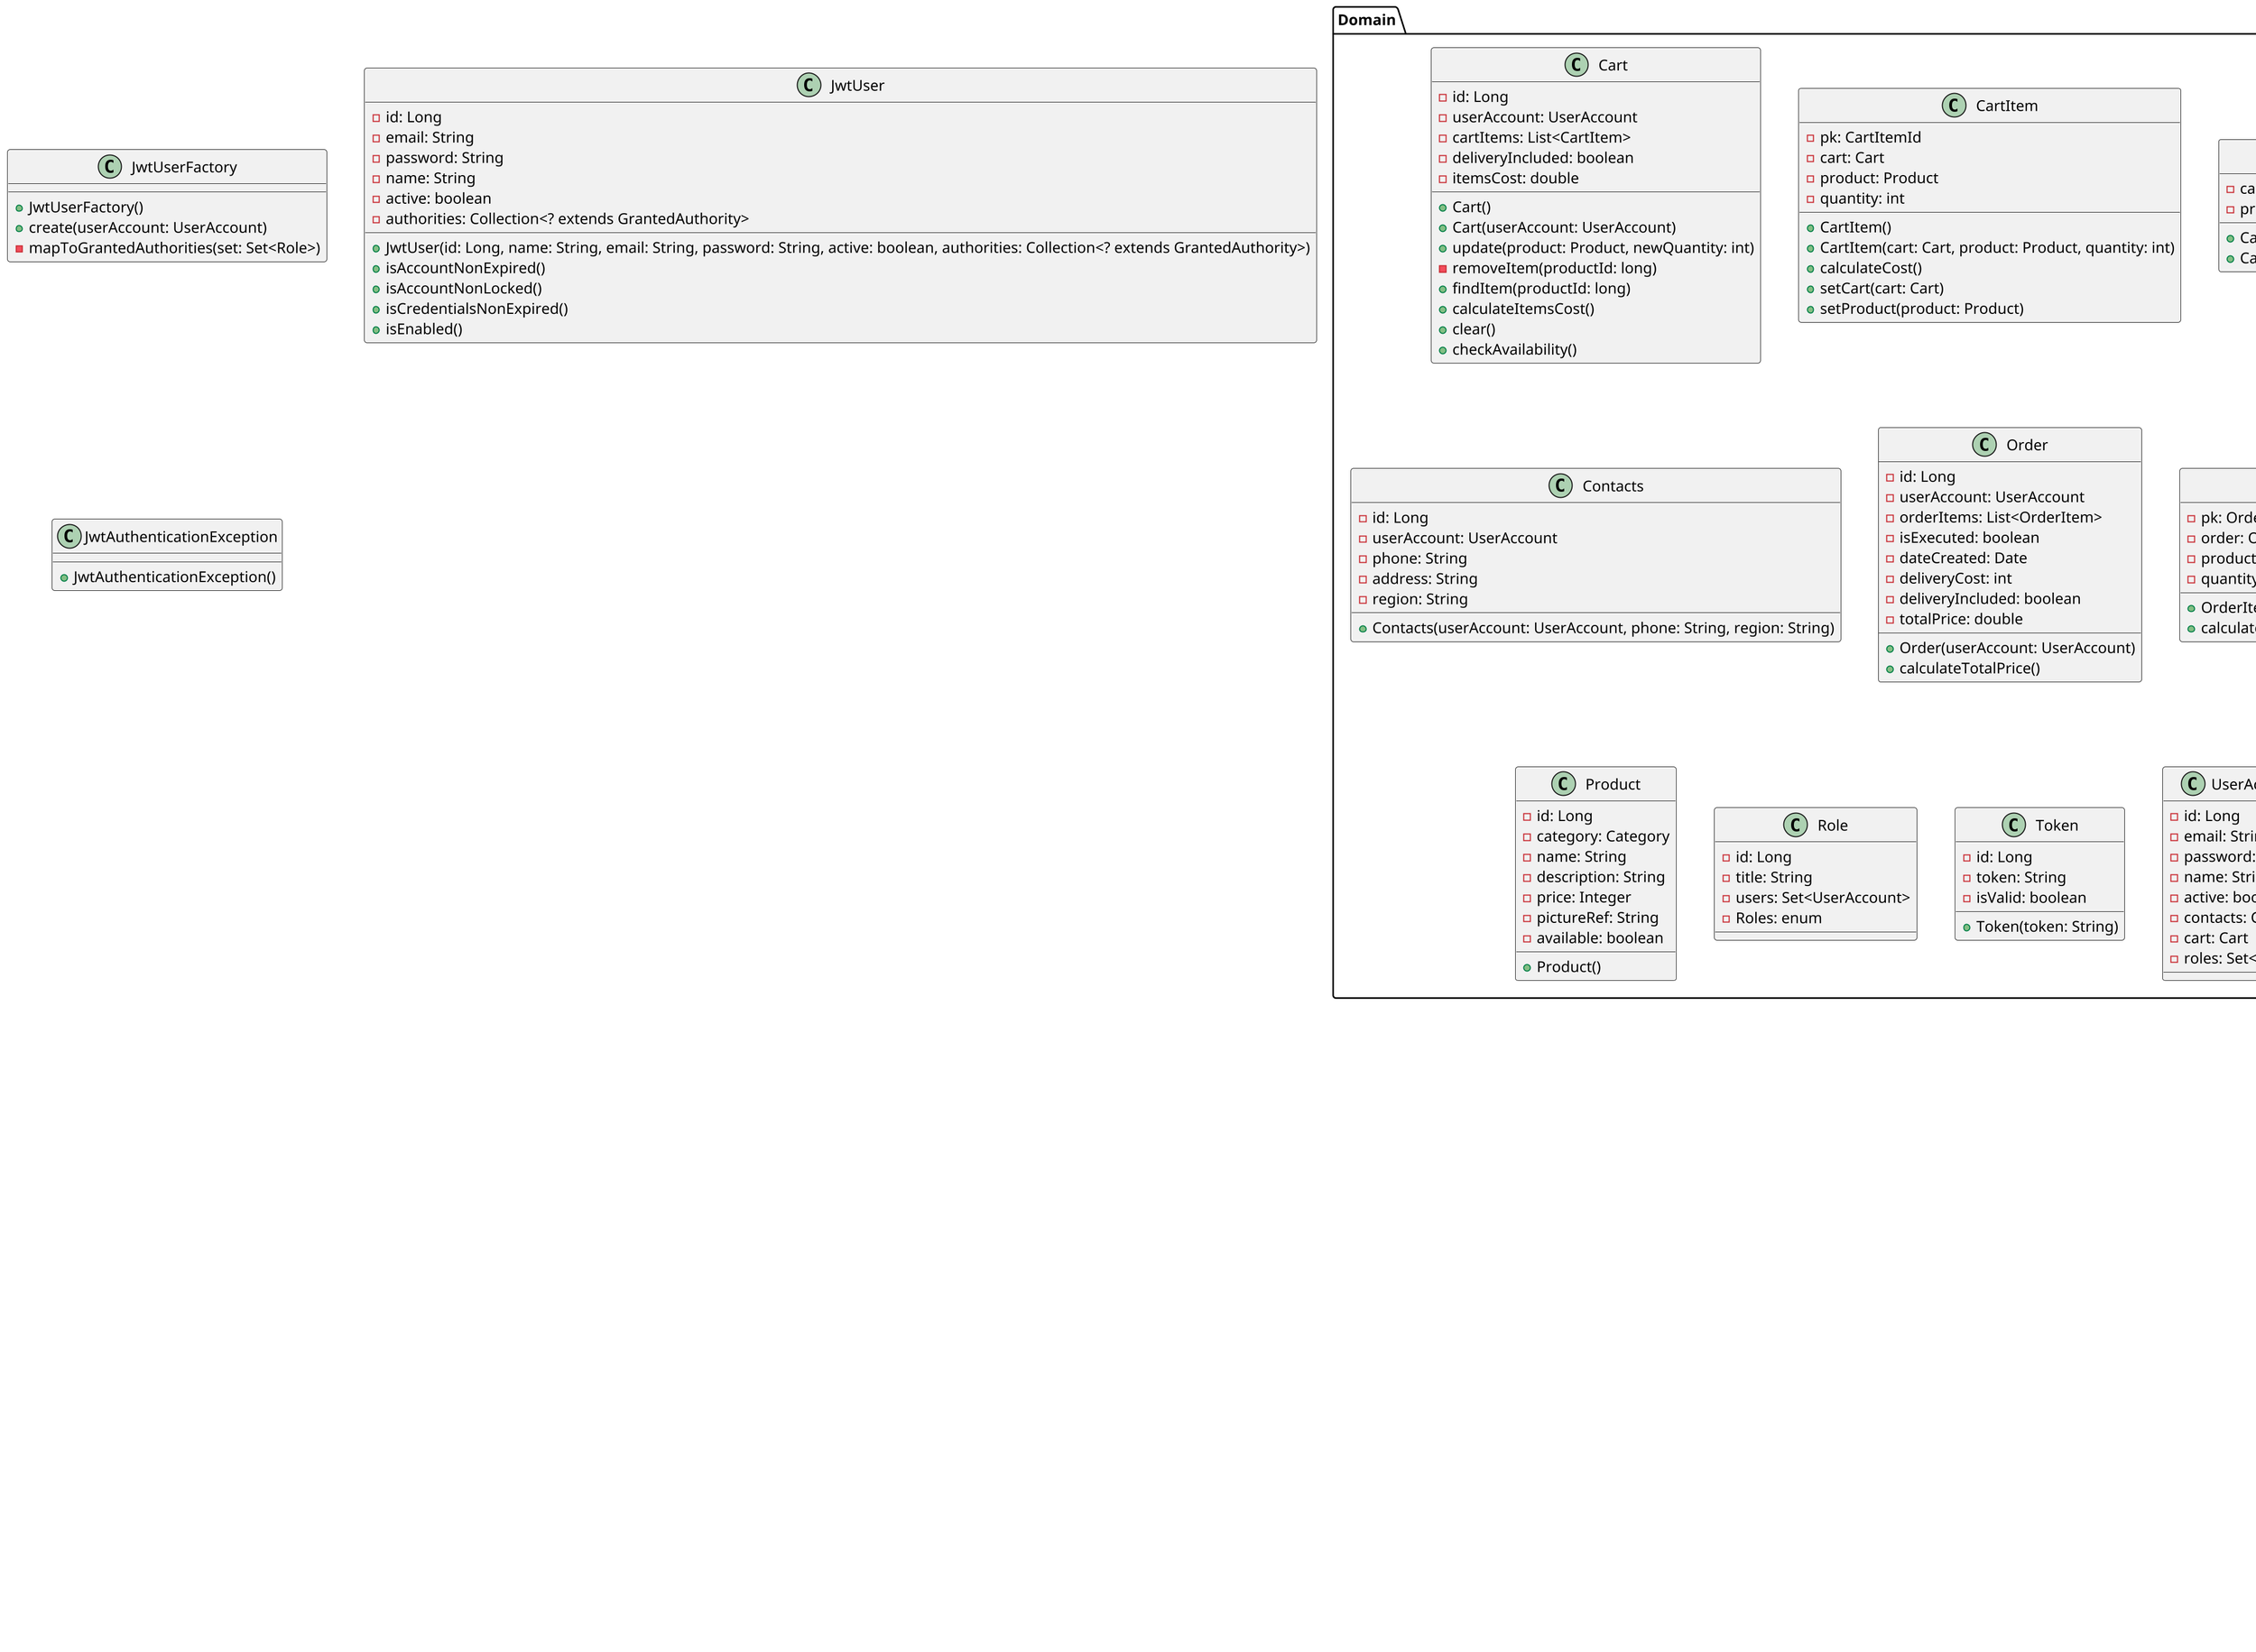 @startuml ClassDiagram

scale 5000 width
scale 3000 height

class AWSLoader {
    -clientRegion: Region
    -bucketName: String
    -s3Client: S3Client
    +{method}AWSLoader(clientRegion: Region, String bucketName)
    +{method}UploadObject(file: MultipartFile)
}

interface CartDAO{

}

interface CategoryDAO{
  +{method}findByTitle(title: String)
}

interface ContactsDAO{
  +{method}findByUserAccount(userAccount: UserAccount)
}

interface OrderDAO{
  +{method}findByUserAccount(userAccount: UserAccount)
}

interface ProductDAO{
  +{method}findByCategoryAndAvailableOrderByName(category: Category, available: boolean, request: Pageable)
  +{method}findAllByNameContainsAndAvailableOrderByName(name: String, available: boolean, request: Pageable)
  +{method}findByAvailableOrderByName(available: boolean, request: Pageable)
}

interface TokenDAO{
  +{method}findByToken(token: String)
}

interface UserAccountDAO{
  +{method}findByEmail(email: String)
  +{method}findByName(name: String)
}

Package "Domain"{
    class Cart{
        -id: Long
        -userAccount: UserAccount
        -cartItems: List<CartItem>
        -deliveryIncluded: boolean
        -itemsCost: double
        +{method}Cart()
        +{method}Cart(userAccount: UserAccount)
        +{method}update(product: Product, newQuantity: int)
        -{method}removeItem(productId: long)
        +{method}findItem(productId: long)
        +{method}calculateItemsCost()
        +{method}clear()
        +{method}checkAvailability()
    }

    class CartItem{
        -pk: CartItemId
        -cart: Cart
        -product: Product
        -quantity: int
        +{method}CartItem()
        +{method}CartItem(cart: Cart, product: Product, quantity: int)
        +{method}calculateCost()
        +{method}setCart(cart: Cart)
        +{method}setProduct(product: Product)
    }

    class CartItemId{
        -cartId: long
        -productId: long
        +{method}CartItemId()
        +{method}CartItemId(cartId: long, productId: long)
    }

    class Category{
        -id: Long
        -title: String
    }

    class Contacts{
        -id: Long
        -userAccount: UserAccount
        -phone: String
        -address: String
        -region: String
        +{method}Contacts(userAccount: UserAccount, phone: String, region: String)
    }

    class Order{
        -id: Long
        -userAccount: UserAccount
        -orderItems: List<OrderItem>
        -isExecuted: boolean
        -dateCreated: Date
        -deliveryCost: int
        -deliveryIncluded: boolean
        -totalPrice: double
        +{method}Order(userAccount: UserAccount)
        +{method}calculateTotalPrice()
    }

    class OrderItem{
        -pk: OrderItemId
        -order: Order
        -product Product
        -quantity: int
        +{method}OrderItem(order: Order, product: Product, quantity: int)
        +{method}calculateCost()
    }

    class OrderItemId{
        -orderId: long
        -productId: long
        +{method}OrderItemId(orderId: long, productId: long)
    }

    class Product{
        -id: Long
        -category: Category
        -name: String
        -description: String
        -price: Integer
        -pictureRef: String
        -available: boolean
        +{method}Product()
    }

    class Role{
        -id: Long
        -title: String
        -users: Set<UserAccount>
        -Roles: enum
    }

    class Token{
        -id: Long
        -token: String
        -isValid: boolean
        +{method}Token(token: String)
    }

    class UserAccount{
        -id: Long
        -email: String
        -password: String
        -name: String
        -active: boolean
        -contacts: Contacts
        -cart: Cart
        -roles: Set<Role>
    }
}

Package "DTO"{
    class AdminProductDto{
        -id: Long
        -name: String
        -description: String
        -category: String
        -pictureRef: String
        -price: Integer
        -isAvailable: boolean
        +{method}AdminProductDto(product: Product)
    }

    class AdminUserDto{
        -id: Long
        -email: String
        -password: String
        -name: String
        -active: boolean
        -roles: Set<Role>
    }

    class AuthenticationRequestDto{
        -username: String
        -password: String
    }

    class BooleanDto{
        -boolValue: boolean
    }

    class CartDto{
        -list<CartItemDto>
        -deliveryIncluded: boolean
        -itemsCount: int
        -itemsCost: double
        +{method}CartDto(cart: Cart)
    }

    class CartItemDto{
        -product: UserProductDto
        -quantity: Integer
        +{method}CartItemDto(cartItem: cartItem)
    }

    class CategoryDto{
        -id: Long
        -title: String
        +{method}CategoryDto(category: Category)
    }

    class ContactsDto{
        -phone: String
        -address: String
        -region: String
        +{method}ContactsDto(contacts: Contacts)
    }

    class ExAddItemDto{
        -id: Long
        -quantity: Integer
    }

    class ExProductDto{
        -name: String
        -description: String
        -category: String
        -price: Integer
    }

    class OrderDto{
        -orderId: Long
        -userId: Long
        -list: List<OrderItemDto>
        -isDeliveryIncluded: boolean
        -isExecuted: boolean
        -deliveryCost: double
        -dateCreated: Date
        -totalPrice: double
        +{method}OrderDto(order: Order)
    }

    class OrderItemDto{
        -product: UserProductDto
        -quantity: Integer
        +{method}OrderItemDto(orderItem OrderItem)
    }

    class RegisterUserDto{
        -username: String
        -password: String
        -email: String
        -phone: String
        -address: String
        -region: String
    }

    class UserAccountDto{
        -id: Long
        -username: String
        -email: String
        +{method}UserAccountDto(userAccount: UserAccount)
    }

    class UserProductDto{
        -id: Long
        -name: String
        -description: String
        -category: String
        -pictureRef:String
        -price: Integer
        +{method}UserProductDto(product: Product)
    }
}

Package "Configs"{
    class SecurityConfig{
        -jwtTokenProvider: JwtTokenProvider
        -tokenService: TokenService
        -ADMIN_ENDPOINT: String
        -USER_ENDPOINT: String
        -AUTH_ENDPOINT: String
        -MAIN_ENDPOINT: String
        +{method}SecurityConfig(jwtTokenProvider: JwtTokenProvider, tokenService: TokenService)
        +{method}configure(http: HttpSecurity)
    }
    class MvcConfig{
        +{method}addCorsMappings(registry: CorsRegistry)
    }
}

interface CartService{
    +{method}getCartOrCreate(userEmail: String)
    +{method}addToCart(userEmail: String, productId: long, quantity: int)
    +{method}setDelivery(userEmail: String, DeliveryIncluded: boolean)
    +{method}clearCart(userEmail: String)
}

interface CategoryService{
    +{method}findAll()
    +{method}findById(categoryId long)
    +{method}findByTitle(title: String)
    +{method}create(newCategory: Category)
    +{method}update(categoryId: long, changedCategory: Category)
}

interface ContactsService{
    +{method}getContacts(userLogin: String)
    +{method}updateUserContacts(changedContacts: Contacts, userLogin: String)
}

interface OrderService{
    +{method}getAllOrders()
    +{method}getUserOrders(userAccount: UserAccount)
    +{method}getById(id: Long)
    +{method}createOrder(userAccount: UserAccount)
    +{method}setExecuted(id: Long, isExecuted: Boolean)
}

interface ProductService{
    +{method}findAll()
    +{method}findByCategory(category: Category, request: PageRequest)
    +{method}findByName(name: String, request: PageRequest)
    +{method}findByAvailability(available: String, request: PageRequest)
    +{method}getProduct(productId: long)
    +{method}findById(productId: long)
    +{method}create(product: Product, categoryTitle: String)
    +{method}update(productId: long, product: Product, categoryTitle: String)
    +{method}updateAvailability(productIdsByAvailability: Map<Boolean, Long<Long>>)
    +{method}delete(id: long)
}

interface TokenService{
    +{method}findByToken(token: String)
    +{method}save(Token token)
    +{method}delete(token Token)
}

interface UserAccountService{
    +{method}findByEmail(email: String)
    +{method}create(userAccount: UserAccount)
    +{method}findByUsername(name: String)
    +{method}findById(id: Long)
    +{method}getAllUsers()
    +{method}deactivate(userAccount: UserAccount)
    +{method}activate(userAccount: UserAccount)
}

class CartServiceImpl{
    -cartDAO: CartDAO
    -userAccountService: UserAccountService
    -productService: ProductService
    +{method}CartServiceImpl(cartDAO: CartDAO, userAccountService: UserAccountService, productService: ProductService)
    +{method}getCartOrCreate(userEmail: String)
    +{method}addToCart(userEmail: String, productId: long, quantity: int)
    +{method}setDelivery(userEmail: String, DeliveryIncluded: boolean)
    +{method}clearCart(userEmail: String)
}

class CategoryServiceImpl{
    -categoryDAO: CategoryDAO
    +{method}CategoryServiceImpl(categoryDAO: CategoryDAO)
    +{method}findAll()
    +{method}findById(categoryId long)
    +{method}findByTitle(title: String)
    +{method}create(newCategory: Category)
    +{method}update(categoryId: long, changedCategory: Category)
}

class ContactsServiceImpl{
    -contactsDAO: ContactsDAO
    -userAccountService: UserAccountService
    +{method}ContactsServiceImpl(contactsDAO: ContactsDAO, userAccountService: UserAccountService)
    +{method}getContacts(userLogin: String)
    +{method}updateUserContacts(changedContacts: Contacts, userLogin: String)
}

class OrderServiceImpl{
    -orderDAO: OrderDAO
    -cartService: CartService
    +{method}getAllOrders()
    +{method}getUserOrders(userAccount: UserAccount)
    +{method}getById(id: Long)
    +{method}createOrder(userAccount: UserAccount)
    +{method}setExecuted(id: Long, isExecuted: Boolean)
}

class ProductServiceImpl{
    -productDAO: ProductDAO
    -categoryService: CategoryService
    +{method}ProductServiceImpl(productDAO: ProductDAO, categoryService: CategoryService)
    +{method}findAll()
    +{method}findByCategory(category: Category, request: PageRequest)
    +{method}findByName(name: String, request: PageRequest)
    +{method}findByAvailability(available: String, request: PageRequest)
    +{method}getProduct(productId: long)
    +{method}findById(productId: long)
    +{method}create(product: Product, categoryTitle: String)
    +{method}update(productId: long, product: Product, categoryTitle: String)
    +{method}updateAvailability(productIdsByAvailability: Map<Boolean, Long<Long>>)
    +{method}delete(id: long)
    -{method}saveInternal(changed: Product, categoryTitle: String, availability: boolean)
}

class TokenServiceImpl{
    -tokenDAO: TokenDAO
    +{method}findByToken(token: String)
    +{method}save(Token token)
    +{method}delete(token Token)
}

class UserAccountServiceImpl{
    -userAccountDAO: UserAccountDAO
    +{method}findByEmail(email: String)
    +{method}create(userAccount: UserAccount)
    +{method}findByUsername(name: String)
    +{method}findById(id: Long)
    +{method}getAllUsers()
    +{method}deactivate(userAccount: UserAccount)
    +{method}activate(userAccount: UserAccount)

}

class JwtUserDetailsService{
    -userAccountService: UserAccountService
    +{method}loadUserByUsername(username: String)
}

class JwtUserFactory{
    +{method}JwtUserFactory()
    +{method}create(userAccount: UserAccount)
    -{method}mapToGrantedAuthorities(set: Set<Role>)
}

class JwtUser{
    -id: Long
    -email: String
    -password: String
    -name: String
    -active: boolean
    -authorities: Collection<? extends GrantedAuthority>
    +{method}JwtUser(id: Long, name: String, email: String, password: String, active: boolean, authorities: Collection<? extends GrantedAuthority>)
    +{method}isAccountNonExpired()
    +{method}isAccountNonLocked()
    +{method}isCredentialsNonExpired()
    +{method}isEnabled()
}

class JwtTokenProvider{
    -secret: String
    -validityInMillis: Long
    -userDetailsService: UserDetailsService
    -{method}init()
    +{method}createToken(username: String)
    +{method}getAuthentication(token: String)
    +{method}getUsername(token: String)
    +{method}resolveToken(req: HttpServletRequest)
    +{method}validateToken(token: String)
}

class JwtTokenFilter{
    -jwtTokenProvider: JwtTokenProvider
    -tokenService: TokenService
    +{method}doFilter(servletRequest: ServletRequest, servletResponse: ServletResponse)
}

class JwtConfigurer{
    -jwtTokenProvider: JwtTokenProvider
    -tokenService: TokenService
    +{method}JwtConfigurer(jwtTokenProvider: JwtTokenProvider, tokenService: TokenService)
    +{method}configure(HttpSecurity: httpSecurity)
}

class JwtAuthenticationException{
    +{method}JwtAuthenticationException()
}

class AuthenticationRestController{
    -authenticationManager: AuthenticationManager
    -jwtTokenProvider: JwtTokenProvider
    -userAccountService: UserAccountService
    -tokenService: TokenService
    +{method}login(requestDto: AuthenticationRequestDto)
    +{method}register(registerUserDto: RegisterUserDto)
}

class MainRestController{
    -categoryService: CategoryService
    -productService: ProductService
    +{method}getCategories()
    +{method}getCategory(id: Long)
    +{method}getProducts(name: String, categoryTitle: String, pageNumber: int, pageSize: int)
    +{method}getProduct(id: Long)
}

class UserRestController{
    -userAccountService: UserAccountService
    -jwtTokenProvider: JwtTokenProvider
    -tokenService: TokenService
    -cartService: CartService
    -contactsService: ContactsService
    -orderService: OrderService
    +{method}getUser(servletRequest: HttpServletRequest)
    +{method}getUserContacts(servletRequest: HttpServletRequest)
    +{method}updateUserContacts(contactsDto: ContactsDto, servletRequest: HttpServletRequest)
    +{method}getUserCart(servletRequest: HttpServletRequest)
    +{method}addItemToUserCart(exAddItemDto: ExAddItemDto, servletRequest: HttpServletRequest)
    +{method}setDeliveryToUserCart(booleanDto: BooleanDto, servletRequest: HttpServletRequest)
    +{method}clearUserCart(servletRequest: HttpServletRequest)
    +{method}logout(servletRequest: HttpServletRequest)
    +{method}createOrder(servletRequest: HttpServletRequest)
    -{method}getUserAccountByJWTToken(servletRequest: HttpServletRequest)
}

class AdminRestController{
    -awsLoader: AWSLoader
    -userAccountService: UserAccountService
    -cartService: CartService
    -contactsService: ContactsService
    -categoryService: CategoryService
    -productService: ProductService
    -orderService: OrderService
    +{method}getUsers()
    +{method}getUserById(id: Long)
    +{method}activateUser(id: Long)
    +{method}deactivateUser(id: Long)
    +{method}getUserCart(id: Long)
    +{method}getUserContacts(id: Long)
    +{method}getCategories()
    +{method}addCategory(categoryDto: CategoryDto)
    +{method}getCategory(id: Long)
    +{method}updateCategory(id: Long, categoryDto: CategoryDto)
    +{method}getProducts()
    +{method}addProduct(exProductDto: ExProductDto, file: MultipartFile)
    +{method}getProduct(id: Long)
    +{method}availableProduct(id: Long)
    +{method}updateProduct(exProductDto: ExProductDto, file: MultipartFile)
    +{method}deleteProduct(id: Long)
    +{method}getOrders(id: Long)
    +{method}getOrder(id: Long)
    +{method}setExecutedOrder(id: Long, booleanDto: BooleanDto)
}

CartService <|-- CartServiceImpl
CategoryService <|-- CategoryServiceImpl
ContactsService <|-- ContactsServiceImpl
OrderService <|-- OrderServiceImpl
ProductService <|-- ProductServiceImpl
TokenService <|-- TokenServiceImpl
UserAccountService <|-- userAccountServiceImpl

CartDAO *-- CartServiceImpl
CategoryDAO *-- CategoryServiceImpl
ContactsDAO *-- ContactsServiceImpl
OrderDAO *-- OrderServiceImpl
ProductDAO *-- ProductServiceImpl
TokenDAO *-- TokenServiceImpl
UserAccountDAO *-- UserAccountServiceImpl

UserAccountService *-- JwtUserDetailsService
JwtUserDetailsService *-- JwtTokenProvider
JwtTokenProvider *-- JwtTokenFilter
TokenService *-- JwtTokenFilter
JwtTokenProvider *-- JwtConfigurer
TokenService *-- JwtConfigurer
JwtTokenProvider *-- SecurityConfig
TokenService *-- SecurityConfig

AWSLoader *-- AdminRestController
UserAccountService *-- AdminRestController
CartService *-- AdminRestController
ContactsService *-- AdminRestController
CategoryService *-- AdminRestController
ProductService *-- AdminRestController
OrderService *-- AdminRestController

UserAccountService *-- UserRestController
JwtTokenProvider *-- UserRestController
TokenService *-- UserRestController
CartService *-- UserRestController
ContactsService *-- UserRestController
OrderService *-- UserRestController

CategoryService *-- MainRestController
ProductService *-- MainRestController

JwtTokenProvider *-- AuthenticationRestController
UserAccountService *-- AuthenticationRestController
TokenService *-- AuthenticationRestController


@enduml